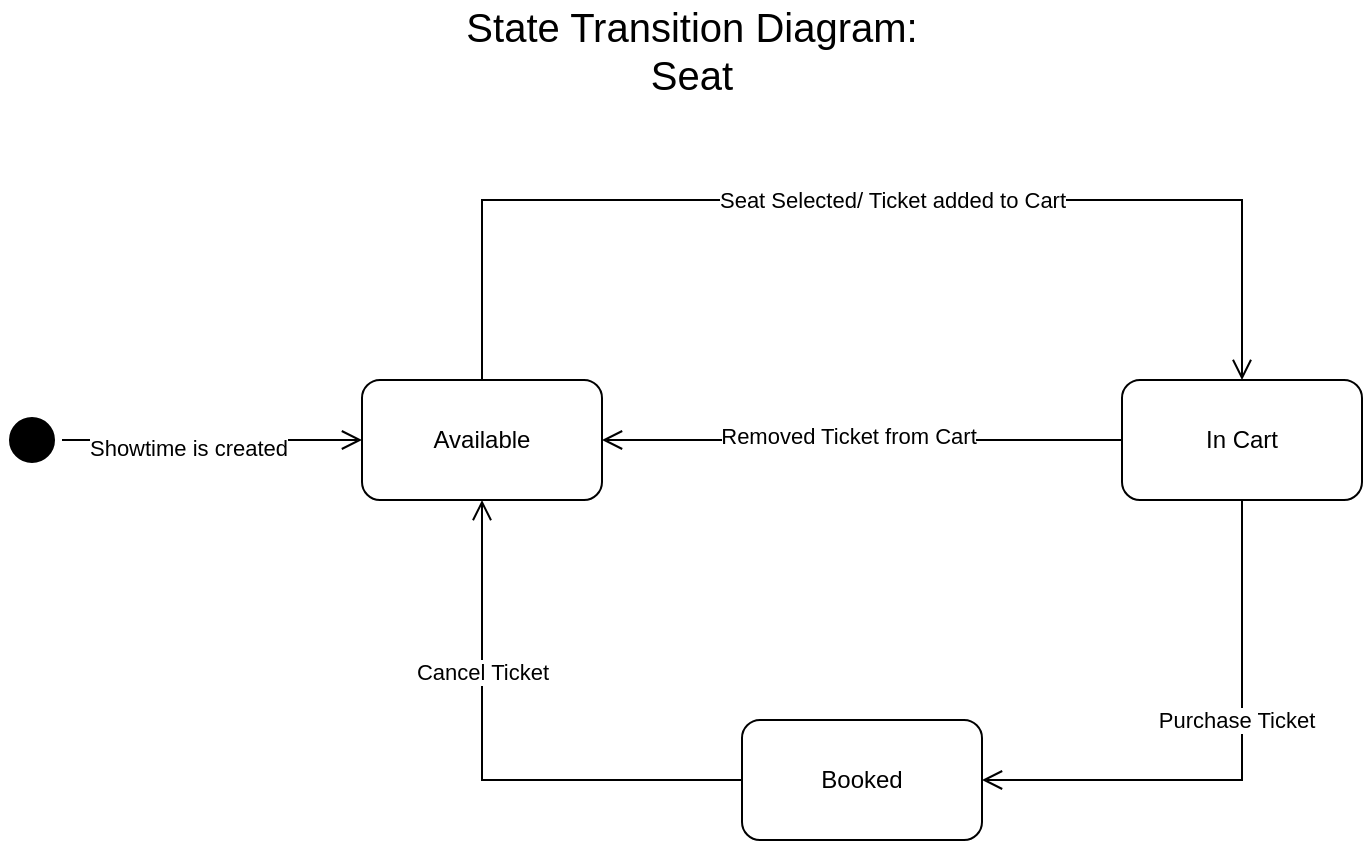<mxfile version="24.8.6">
  <diagram name="Page-1" id="DNe7bdjcsITiFmNubsdb">
    <mxGraphModel dx="2266" dy="818" grid="1" gridSize="10" guides="1" tooltips="1" connect="1" arrows="1" fold="1" page="1" pageScale="1" pageWidth="1400" pageHeight="850" math="0" shadow="0">
      <root>
        <mxCell id="0" />
        <mxCell id="1" parent="0" />
        <mxCell id="rYqSU0_YD1WcTbU8GYVV-1" value="Available" style="rounded=1;whiteSpace=wrap;html=1;" vertex="1" parent="1">
          <mxGeometry x="180" y="220" width="120" height="60" as="geometry" />
        </mxCell>
        <mxCell id="rYqSU0_YD1WcTbU8GYVV-2" value="" style="ellipse;html=1;shape=startState;fillColor=#000000;strokeColor=#000000;" vertex="1" parent="1">
          <mxGeometry y="235" width="30" height="30" as="geometry" />
        </mxCell>
        <mxCell id="rYqSU0_YD1WcTbU8GYVV-3" value="" style="edgeStyle=orthogonalEdgeStyle;html=1;verticalAlign=bottom;endArrow=open;endSize=8;strokeColor=#000000;rounded=0;entryX=0;entryY=0.5;entryDx=0;entryDy=0;" edge="1" source="rYqSU0_YD1WcTbU8GYVV-2" parent="1" target="rYqSU0_YD1WcTbU8GYVV-1">
          <mxGeometry relative="1" as="geometry">
            <mxPoint x="65" y="175" as="targetPoint" />
            <Array as="points">
              <mxPoint x="60" y="250" />
              <mxPoint x="60" y="250" />
            </Array>
          </mxGeometry>
        </mxCell>
        <mxCell id="rYqSU0_YD1WcTbU8GYVV-29" value="Showtime is created" style="edgeLabel;html=1;align=center;verticalAlign=middle;resizable=0;points=[];" vertex="1" connectable="0" parent="rYqSU0_YD1WcTbU8GYVV-3">
          <mxGeometry x="-0.164" y="-4" relative="1" as="geometry">
            <mxPoint as="offset" />
          </mxGeometry>
        </mxCell>
        <mxCell id="rYqSU0_YD1WcTbU8GYVV-5" value="Booked" style="rounded=1;whiteSpace=wrap;html=1;" vertex="1" parent="1">
          <mxGeometry x="370" y="390" width="120" height="60" as="geometry" />
        </mxCell>
        <mxCell id="rYqSU0_YD1WcTbU8GYVV-8" value="In Cart" style="rounded=1;whiteSpace=wrap;html=1;" vertex="1" parent="1">
          <mxGeometry x="560" y="220" width="120" height="60" as="geometry" />
        </mxCell>
        <mxCell id="rYqSU0_YD1WcTbU8GYVV-28" value="&lt;font style=&quot;font-size: 20px;&quot;&gt;State Transition Diagram: Seat&lt;/font&gt;" style="text;html=1;align=center;verticalAlign=middle;whiteSpace=wrap;rounded=0;" vertex="1" parent="1">
          <mxGeometry x="220" y="30" width="250" height="50" as="geometry" />
        </mxCell>
        <mxCell id="rYqSU0_YD1WcTbU8GYVV-35" value="" style="edgeStyle=orthogonalEdgeStyle;html=1;verticalAlign=bottom;endArrow=open;endSize=8;strokeColor=#000000;rounded=0;entryX=1;entryY=0.5;entryDx=0;entryDy=0;exitX=0;exitY=0.5;exitDx=0;exitDy=0;" edge="1" parent="1" source="rYqSU0_YD1WcTbU8GYVV-8" target="rYqSU0_YD1WcTbU8GYVV-1">
          <mxGeometry relative="1" as="geometry">
            <mxPoint x="539.5" y="380" as="targetPoint" />
            <mxPoint x="539.5" y="250" as="sourcePoint" />
            <Array as="points">
              <mxPoint x="520" y="250" />
              <mxPoint x="520" y="250" />
            </Array>
          </mxGeometry>
        </mxCell>
        <mxCell id="rYqSU0_YD1WcTbU8GYVV-40" value="Removed Ticket from Cart" style="edgeLabel;html=1;align=center;verticalAlign=middle;resizable=0;points=[];" vertex="1" connectable="0" parent="rYqSU0_YD1WcTbU8GYVV-35">
          <mxGeometry x="0.059" y="-2" relative="1" as="geometry">
            <mxPoint as="offset" />
          </mxGeometry>
        </mxCell>
        <mxCell id="rYqSU0_YD1WcTbU8GYVV-38" value="" style="edgeStyle=orthogonalEdgeStyle;html=1;verticalAlign=bottom;endArrow=open;endSize=8;strokeColor=#000000;rounded=0;entryX=0.5;entryY=0;entryDx=0;entryDy=0;exitX=0.5;exitY=0;exitDx=0;exitDy=0;" edge="1" parent="1" source="rYqSU0_YD1WcTbU8GYVV-1" target="rYqSU0_YD1WcTbU8GYVV-8">
          <mxGeometry relative="1" as="geometry">
            <mxPoint x="410" y="90" as="targetPoint" />
            <mxPoint x="260" y="90" as="sourcePoint" />
            <Array as="points">
              <mxPoint x="240" y="130" />
              <mxPoint x="620" y="130" />
            </Array>
          </mxGeometry>
        </mxCell>
        <mxCell id="rYqSU0_YD1WcTbU8GYVV-39" value="Seat Selected/ Ticket added to Cart" style="edgeLabel;html=1;align=center;verticalAlign=middle;resizable=0;points=[];" vertex="1" connectable="0" parent="rYqSU0_YD1WcTbU8GYVV-38">
          <mxGeometry x="-0.164" y="-4" relative="1" as="geometry">
            <mxPoint x="61" y="-4" as="offset" />
          </mxGeometry>
        </mxCell>
        <mxCell id="rYqSU0_YD1WcTbU8GYVV-47" value="" style="edgeStyle=orthogonalEdgeStyle;html=1;verticalAlign=bottom;endArrow=open;endSize=8;strokeColor=#000000;rounded=0;entryX=1;entryY=0.5;entryDx=0;entryDy=0;exitX=0.5;exitY=1;exitDx=0;exitDy=0;" edge="1" parent="1" source="rYqSU0_YD1WcTbU8GYVV-8" target="rYqSU0_YD1WcTbU8GYVV-5">
          <mxGeometry relative="1" as="geometry">
            <mxPoint x="750" y="320" as="targetPoint" />
            <mxPoint x="1010" y="320" as="sourcePoint" />
            <Array as="points">
              <mxPoint x="620" y="420" />
            </Array>
          </mxGeometry>
        </mxCell>
        <mxCell id="rYqSU0_YD1WcTbU8GYVV-49" value="Purchase Ticket" style="edgeLabel;html=1;align=center;verticalAlign=middle;resizable=0;points=[];" vertex="1" connectable="0" parent="rYqSU0_YD1WcTbU8GYVV-47">
          <mxGeometry x="0.059" y="-2" relative="1" as="geometry">
            <mxPoint y="-28" as="offset" />
          </mxGeometry>
        </mxCell>
        <mxCell id="rYqSU0_YD1WcTbU8GYVV-53" value="" style="edgeStyle=orthogonalEdgeStyle;html=1;verticalAlign=bottom;endArrow=open;endSize=8;strokeColor=#000000;rounded=0;entryX=0.5;entryY=1;entryDx=0;entryDy=0;exitX=0;exitY=0.5;exitDx=0;exitDy=0;" edge="1" parent="1" source="rYqSU0_YD1WcTbU8GYVV-5" target="rYqSU0_YD1WcTbU8GYVV-1">
          <mxGeometry relative="1" as="geometry">
            <mxPoint x="90" y="424" as="targetPoint" />
            <mxPoint x="350" y="424" as="sourcePoint" />
            <Array as="points">
              <mxPoint x="240" y="420" />
            </Array>
          </mxGeometry>
        </mxCell>
        <mxCell id="rYqSU0_YD1WcTbU8GYVV-55" value="Cancel Ticket" style="edgeLabel;html=1;align=center;verticalAlign=middle;resizable=0;points=[];" vertex="1" connectable="0" parent="rYqSU0_YD1WcTbU8GYVV-53">
          <mxGeometry x="0.059" y="-2" relative="1" as="geometry">
            <mxPoint x="-2" y="-41" as="offset" />
          </mxGeometry>
        </mxCell>
      </root>
    </mxGraphModel>
  </diagram>
</mxfile>
